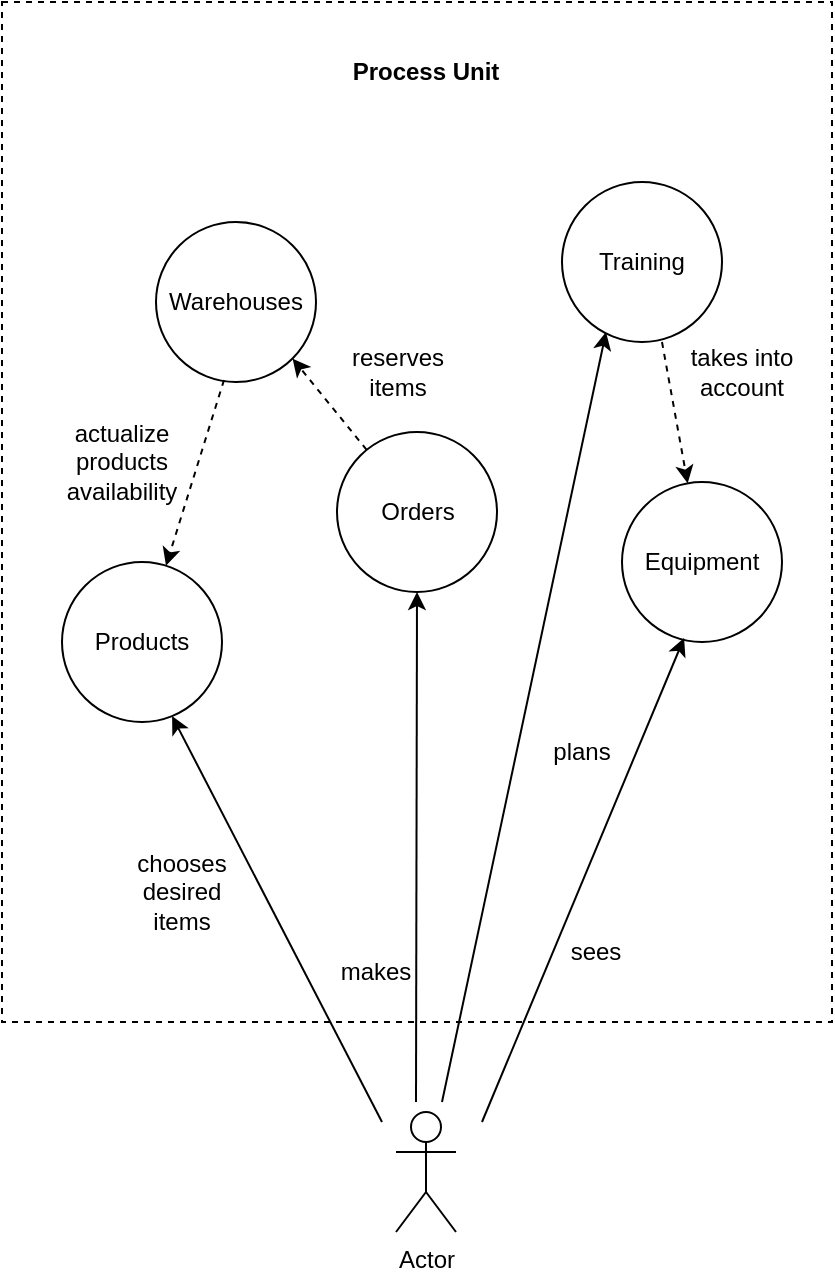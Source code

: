 <mxfile>
    <diagram id="2b74zGZ6RzVEbOoy4i_5" name="Page-1">
        <mxGraphModel dx="922" dy="787" grid="1" gridSize="10" guides="1" tooltips="1" connect="1" arrows="1" fold="1" page="1" pageScale="1" pageWidth="1600" pageHeight="1200" math="0" shadow="0">
            <root>
                <mxCell id="0"/>
                <mxCell id="1" parent="0"/>
                <mxCell id="2" value="" style="html=1;dashed=1;" vertex="1" parent="1">
                    <mxGeometry x="250" y="80" width="415" height="510" as="geometry"/>
                </mxCell>
                <mxCell id="3" value="&lt;b&gt;Process Unit&lt;/b&gt;" style="text;html=1;strokeColor=none;fillColor=none;align=center;verticalAlign=middle;whiteSpace=wrap;rounded=0;" vertex="1" parent="1">
                    <mxGeometry x="407" y="100" width="110" height="30" as="geometry"/>
                </mxCell>
                <mxCell id="10" value="Actor" style="shape=umlActor;verticalLabelPosition=bottom;verticalAlign=top;html=1;" vertex="1" parent="1">
                    <mxGeometry x="447" y="635" width="30" height="60" as="geometry"/>
                </mxCell>
                <mxCell id="17" value="" style="endArrow=classic;html=1;rounded=0;entryX=0.5;entryY=1;entryDx=0;entryDy=0;" edge="1" parent="1" target="31">
                    <mxGeometry width="50" height="50" relative="1" as="geometry">
                        <mxPoint x="457" y="630" as="sourcePoint"/>
                        <mxPoint x="413.684" y="374.438" as="targetPoint"/>
                    </mxGeometry>
                </mxCell>
                <mxCell id="23" value="" style="endArrow=classic;html=1;rounded=0;entryX=0.688;entryY=0.963;entryDx=0;entryDy=0;entryPerimeter=0;" edge="1" parent="1" target="35">
                    <mxGeometry width="50" height="50" relative="1" as="geometry">
                        <mxPoint x="440" y="640" as="sourcePoint"/>
                        <mxPoint x="507" y="260" as="targetPoint"/>
                    </mxGeometry>
                </mxCell>
                <mxCell id="27" value="" style="endArrow=classic;html=1;rounded=0;entryX=0.275;entryY=0.938;entryDx=0;entryDy=0;entryPerimeter=0;" edge="1" parent="1" target="47">
                    <mxGeometry width="50" height="50" relative="1" as="geometry">
                        <mxPoint x="470" y="630" as="sourcePoint"/>
                        <mxPoint x="540" y="500" as="targetPoint"/>
                    </mxGeometry>
                </mxCell>
                <mxCell id="31" value="&lt;span style=&quot;&quot;&gt;Orders&lt;/span&gt;" style="ellipse;whiteSpace=wrap;html=1;aspect=fixed;" vertex="1" parent="1">
                    <mxGeometry x="417.5" y="295" width="80" height="80" as="geometry"/>
                </mxCell>
                <mxCell id="34" value="makes" style="text;html=1;strokeColor=none;fillColor=none;align=center;verticalAlign=middle;whiteSpace=wrap;rounded=0;dashed=1;" vertex="1" parent="1">
                    <mxGeometry x="407" y="550" width="60" height="30" as="geometry"/>
                </mxCell>
                <mxCell id="35" value="&lt;span style=&quot;&quot;&gt;Products&lt;/span&gt;" style="ellipse;whiteSpace=wrap;html=1;aspect=fixed;" vertex="1" parent="1">
                    <mxGeometry x="280" y="360" width="80" height="80" as="geometry"/>
                </mxCell>
                <mxCell id="36" value="chooses desired items" style="text;html=1;strokeColor=none;fillColor=none;align=center;verticalAlign=middle;whiteSpace=wrap;rounded=0;dashed=1;" vertex="1" parent="1">
                    <mxGeometry x="310" y="510" width="60" height="30" as="geometry"/>
                </mxCell>
                <mxCell id="37" value="&lt;span style=&quot;&quot;&gt;Warehouses&lt;/span&gt;" style="ellipse;whiteSpace=wrap;html=1;aspect=fixed;" vertex="1" parent="1">
                    <mxGeometry x="327" y="190" width="80" height="80" as="geometry"/>
                </mxCell>
                <mxCell id="40" value="actualize&lt;br&gt;products availability" style="text;html=1;strokeColor=none;fillColor=none;align=center;verticalAlign=middle;whiteSpace=wrap;rounded=0;dashed=1;" vertex="1" parent="1">
                    <mxGeometry x="280" y="295" width="60" height="30" as="geometry"/>
                </mxCell>
                <mxCell id="42" value="" style="endArrow=classic;html=1;rounded=0;dashed=1;exitX=0.425;exitY=0.988;exitDx=0;exitDy=0;exitPerimeter=0;" edge="1" parent="1" source="37" target="35">
                    <mxGeometry width="50" height="50" relative="1" as="geometry">
                        <mxPoint x="80" y="322.38" as="sourcePoint"/>
                        <mxPoint x="113.4" y="229.997" as="targetPoint"/>
                    </mxGeometry>
                </mxCell>
                <mxCell id="43" value="" style="endArrow=classic;html=1;rounded=0;dashed=1;entryX=1;entryY=1;entryDx=0;entryDy=0;" edge="1" parent="1" source="31" target="37">
                    <mxGeometry width="50" height="50" relative="1" as="geometry">
                        <mxPoint x="90" y="332.38" as="sourcePoint"/>
                        <mxPoint x="123.4" y="239.997" as="targetPoint"/>
                    </mxGeometry>
                </mxCell>
                <mxCell id="44" value="reserves&lt;br&gt;items" style="text;html=1;strokeColor=none;fillColor=none;align=center;verticalAlign=middle;whiteSpace=wrap;rounded=0;dashed=1;" vertex="1" parent="1">
                    <mxGeometry x="417.5" y="250" width="60" height="30" as="geometry"/>
                </mxCell>
                <mxCell id="45" value="Equipment" style="ellipse;whiteSpace=wrap;html=1;aspect=fixed;" vertex="1" parent="1">
                    <mxGeometry x="560" y="320" width="80" height="80" as="geometry"/>
                </mxCell>
                <mxCell id="46" value="sees" style="text;html=1;strokeColor=none;fillColor=none;align=center;verticalAlign=middle;whiteSpace=wrap;rounded=0;dashed=1;" vertex="1" parent="1">
                    <mxGeometry x="517" y="540" width="60" height="30" as="geometry"/>
                </mxCell>
                <mxCell id="47" value="Training" style="ellipse;whiteSpace=wrap;html=1;aspect=fixed;" vertex="1" parent="1">
                    <mxGeometry x="530" y="170" width="80" height="80" as="geometry"/>
                </mxCell>
                <mxCell id="48" value="" style="endArrow=classic;html=1;rounded=0;entryX=0.388;entryY=0.975;entryDx=0;entryDy=0;entryPerimeter=0;" edge="1" parent="1" target="45">
                    <mxGeometry width="50" height="50" relative="1" as="geometry">
                        <mxPoint x="490" y="640" as="sourcePoint"/>
                        <mxPoint x="594" y="407" as="targetPoint"/>
                    </mxGeometry>
                </mxCell>
                <mxCell id="49" value="plans" style="text;html=1;strokeColor=none;fillColor=none;align=center;verticalAlign=middle;whiteSpace=wrap;rounded=0;dashed=1;" vertex="1" parent="1">
                    <mxGeometry x="510" y="440" width="60" height="30" as="geometry"/>
                </mxCell>
                <mxCell id="50" value="" style="endArrow=classic;html=1;rounded=0;dashed=1;" edge="1" parent="1" target="45">
                    <mxGeometry width="50" height="50" relative="1" as="geometry">
                        <mxPoint x="580" y="250" as="sourcePoint"/>
                        <mxPoint x="113.4" y="229.997" as="targetPoint"/>
                    </mxGeometry>
                </mxCell>
                <mxCell id="51" value="takes into account" style="text;html=1;strokeColor=none;fillColor=none;align=center;verticalAlign=middle;whiteSpace=wrap;rounded=0;dashed=1;" vertex="1" parent="1">
                    <mxGeometry x="590" y="250" width="60" height="30" as="geometry"/>
                </mxCell>
            </root>
        </mxGraphModel>
    </diagram>
</mxfile>